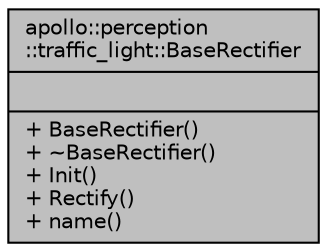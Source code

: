 digraph "apollo::perception::traffic_light::BaseRectifier"
{
  edge [fontname="Helvetica",fontsize="10",labelfontname="Helvetica",labelfontsize="10"];
  node [fontname="Helvetica",fontsize="10",shape=record];
  Node1 [label="{apollo::perception\l::traffic_light::BaseRectifier\n||+ BaseRectifier()\l+ ~BaseRectifier()\l+ Init()\l+ Rectify()\l+ name()\l}",height=0.2,width=0.4,color="black", fillcolor="grey75", style="filled" fontcolor="black"];
}
